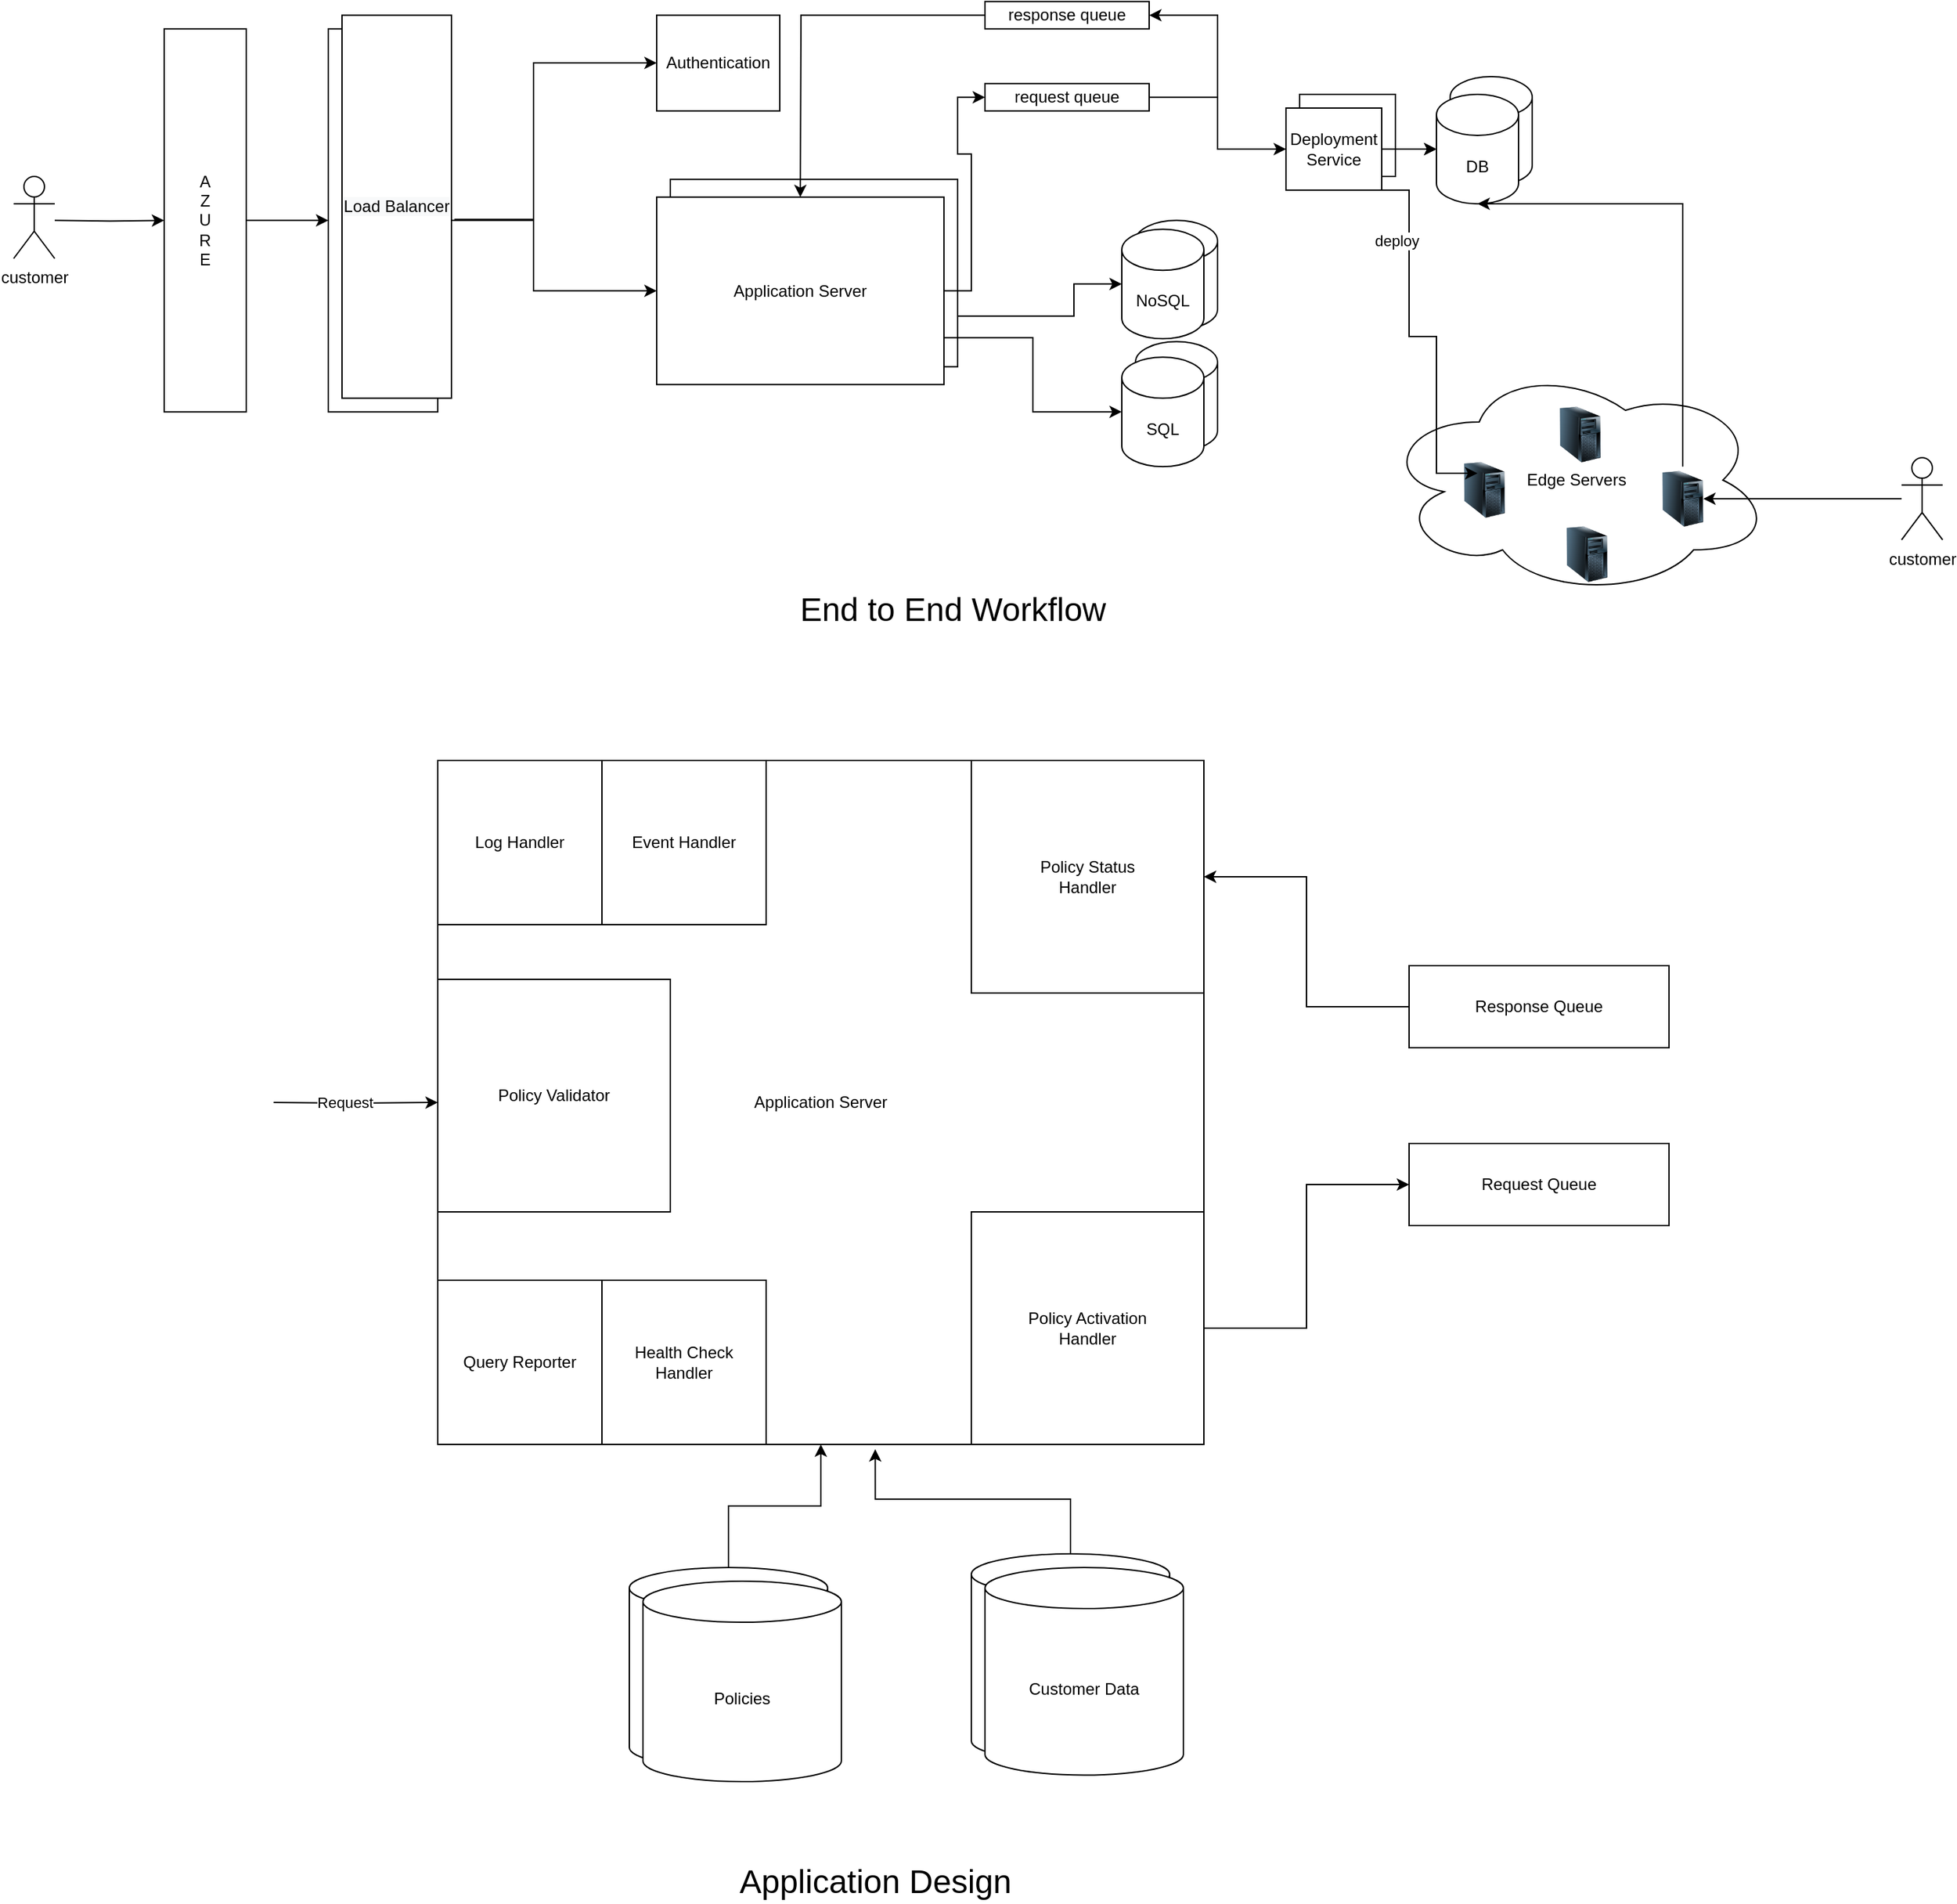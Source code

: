 <mxfile version="14.6.13" type="device"><diagram id="DDabtwhCkGQsuAGzzWiz" name="Page-1"><mxGraphModel dx="1638" dy="864" grid="1" gridSize="10" guides="1" tooltips="1" connect="1" arrows="1" fold="1" page="1" pageScale="1" pageWidth="850" pageHeight="1100" math="0" shadow="0"><root><mxCell id="0"/><mxCell id="1" parent="0"/><mxCell id="qtkcZJLEnSwJ4qg-AnFg-44" style="edgeStyle=orthogonalEdgeStyle;rounded=0;orthogonalLoop=1;jettySize=auto;html=1;entryX=0;entryY=0.5;entryDx=0;entryDy=0;exitX=1;exitY=0.5;exitDx=0;exitDy=0;" edge="1" parent="1" source="qtkcZJLEnSwJ4qg-AnFg-23" target="qtkcZJLEnSwJ4qg-AnFg-43"><mxGeometry relative="1" as="geometry"/></mxCell><mxCell id="qtkcZJLEnSwJ4qg-AnFg-19" value="Application Server" style="rounded=0;whiteSpace=wrap;html=1;" vertex="1" parent="1"><mxGeometry x="600" y="710" width="560" height="500" as="geometry"/></mxCell><mxCell id="qtkcZJLEnSwJ4qg-AnFg-13" value="NoSQL" style="shape=cylinder3;whiteSpace=wrap;html=1;boundedLbl=1;backgroundOutline=1;size=15;" vertex="1" parent="1"><mxGeometry x="1110" y="315.14" width="60" height="80" as="geometry"/></mxCell><mxCell id="qtkcZJLEnSwJ4qg-AnFg-12" value="SQL" style="shape=cylinder3;whiteSpace=wrap;html=1;boundedLbl=1;backgroundOutline=1;size=15;" vertex="1" parent="1"><mxGeometry x="1110" y="403.78" width="60" height="80" as="geometry"/></mxCell><mxCell id="G1LZlZCcapTmqLtA_nSx-52" value="Authentication" style="rounded=0;whiteSpace=wrap;html=1;" parent="1" vertex="1"><mxGeometry x="760" y="165.14" width="90" height="70" as="geometry"/></mxCell><mxCell id="G1LZlZCcapTmqLtA_nSx-33" value="DB" style="shape=cylinder3;whiteSpace=wrap;html=1;boundedLbl=1;backgroundOutline=1;size=15;" parent="1" vertex="1"><mxGeometry x="1340" y="210" width="60" height="80" as="geometry"/></mxCell><mxCell id="G1LZlZCcapTmqLtA_nSx-31" value="" style="rounded=0;whiteSpace=wrap;html=1;" parent="1" vertex="1"><mxGeometry x="1230" y="223" width="70" height="60" as="geometry"/></mxCell><mxCell id="G1LZlZCcapTmqLtA_nSx-44" style="edgeStyle=orthogonalEdgeStyle;rounded=0;orthogonalLoop=1;jettySize=auto;html=1;exitX=1;exitY=0.75;exitDx=0;exitDy=0;entryX=0;entryY=0.5;entryDx=0;entryDy=0;entryPerimeter=0;" parent="1" source="G1LZlZCcapTmqLtA_nSx-30" target="G1LZlZCcapTmqLtA_nSx-42" edge="1"><mxGeometry relative="1" as="geometry"><Array as="points"><mxPoint x="1065" y="385.14"/><mxPoint x="1065" y="361.14"/></Array></mxGeometry></mxCell><mxCell id="G1LZlZCcapTmqLtA_nSx-30" value="Application Server" style="rounded=0;whiteSpace=wrap;html=1;" parent="1" vertex="1"><mxGeometry x="770" y="285.14" width="210" height="137" as="geometry"/></mxCell><mxCell id="5-Lr8nOlObtWvdLBtVmA-45" value="Edge Servers" style="ellipse;shape=cloud;whiteSpace=wrap;html=1;" parent="1" vertex="1"><mxGeometry x="1290" y="420" width="285" height="170" as="geometry"/></mxCell><mxCell id="5-Lr8nOlObtWvdLBtVmA-13" style="edgeStyle=orthogonalEdgeStyle;rounded=0;orthogonalLoop=1;jettySize=auto;html=1;entryX=0;entryY=0.5;entryDx=0;entryDy=0;" parent="1" source="5-Lr8nOlObtWvdLBtVmA-4" target="5-Lr8nOlObtWvdLBtVmA-12" edge="1"><mxGeometry relative="1" as="geometry"/></mxCell><mxCell id="5-Lr8nOlObtWvdLBtVmA-4" value="A&lt;br&gt;Z&lt;br&gt;U&lt;br&gt;R&lt;br&gt;E" style="rounded=0;whiteSpace=wrap;html=1;" parent="1" vertex="1"><mxGeometry x="400" y="175.14" width="60" height="280" as="geometry"/></mxCell><mxCell id="5-Lr8nOlObtWvdLBtVmA-9" style="edgeStyle=orthogonalEdgeStyle;rounded=0;orthogonalLoop=1;jettySize=auto;html=1;entryX=0;entryY=0.5;entryDx=0;entryDy=0;" parent="1" target="5-Lr8nOlObtWvdLBtVmA-4" edge="1"><mxGeometry relative="1" as="geometry"><mxPoint x="320" y="315.14" as="sourcePoint"/></mxGeometry></mxCell><mxCell id="5-Lr8nOlObtWvdLBtVmA-5" value="customer" style="shape=umlActor;verticalLabelPosition=bottom;verticalAlign=top;html=1;outlineConnect=0;" parent="1" vertex="1"><mxGeometry x="290" y="283" width="30" height="60" as="geometry"/></mxCell><mxCell id="5-Lr8nOlObtWvdLBtVmA-34" style="edgeStyle=orthogonalEdgeStyle;rounded=0;orthogonalLoop=1;jettySize=auto;html=1;entryX=0;entryY=0.5;entryDx=0;entryDy=0;" parent="1" source="5-Lr8nOlObtWvdLBtVmA-11" target="5-Lr8nOlObtWvdLBtVmA-31" edge="1"><mxGeometry relative="1" as="geometry"/></mxCell><mxCell id="G1LZlZCcapTmqLtA_nSx-47" style="edgeStyle=orthogonalEdgeStyle;rounded=0;orthogonalLoop=1;jettySize=auto;html=1;exitX=1;exitY=0.75;exitDx=0;exitDy=0;" parent="1" source="5-Lr8nOlObtWvdLBtVmA-11" target="G1LZlZCcapTmqLtA_nSx-43" edge="1"><mxGeometry relative="1" as="geometry"/></mxCell><mxCell id="5-Lr8nOlObtWvdLBtVmA-11" value="Application Server" style="rounded=0;whiteSpace=wrap;html=1;" parent="1" vertex="1"><mxGeometry x="760" y="298.14" width="210" height="137" as="geometry"/></mxCell><mxCell id="5-Lr8nOlObtWvdLBtVmA-56" style="edgeStyle=orthogonalEdgeStyle;rounded=0;orthogonalLoop=1;jettySize=auto;html=1;exitX=1;exitY=0.5;exitDx=0;exitDy=0;entryX=0;entryY=0.5;entryDx=0;entryDy=0;" parent="1" source="5-Lr8nOlObtWvdLBtVmA-12" target="G1LZlZCcapTmqLtA_nSx-52" edge="1"><mxGeometry relative="1" as="geometry"><mxPoint x="780.0" y="130.14" as="targetPoint"/><Array as="points"><mxPoint x="670" y="315"/><mxPoint x="670" y="200"/><mxPoint x="760" y="200"/></Array></mxGeometry></mxCell><mxCell id="5-Lr8nOlObtWvdLBtVmA-12" value="OPEN&lt;br&gt;API&lt;br&gt;SERVICE" style="rounded=0;whiteSpace=wrap;html=1;" parent="1" vertex="1"><mxGeometry x="520" y="175.14" width="80" height="280" as="geometry"/></mxCell><mxCell id="5-Lr8nOlObtWvdLBtVmA-38" style="edgeStyle=orthogonalEdgeStyle;rounded=0;orthogonalLoop=1;jettySize=auto;html=1;entryX=1;entryY=0.5;entryDx=0;entryDy=0;" parent="1" source="5-Lr8nOlObtWvdLBtVmA-23" target="5-Lr8nOlObtWvdLBtVmA-37" edge="1"><mxGeometry relative="1" as="geometry"/></mxCell><mxCell id="5-Lr8nOlObtWvdLBtVmA-43" style="edgeStyle=orthogonalEdgeStyle;rounded=0;orthogonalLoop=1;jettySize=auto;html=1;entryX=0;entryY=0.5;entryDx=0;entryDy=0;entryPerimeter=0;" parent="1" source="5-Lr8nOlObtWvdLBtVmA-23" target="5-Lr8nOlObtWvdLBtVmA-42" edge="1"><mxGeometry relative="1" as="geometry"/></mxCell><mxCell id="G1LZlZCcapTmqLtA_nSx-32" value="" style="edgeStyle=orthogonalEdgeStyle;rounded=0;orthogonalLoop=1;jettySize=auto;html=1;" parent="1" source="5-Lr8nOlObtWvdLBtVmA-23" target="5-Lr8nOlObtWvdLBtVmA-42" edge="1"><mxGeometry relative="1" as="geometry"/></mxCell><mxCell id="5-Lr8nOlObtWvdLBtVmA-23" value="Deployment&lt;br&gt;Service" style="rounded=0;whiteSpace=wrap;html=1;" parent="1" vertex="1"><mxGeometry x="1220" y="233" width="70" height="60" as="geometry"/></mxCell><mxCell id="5-Lr8nOlObtWvdLBtVmA-36" style="edgeStyle=orthogonalEdgeStyle;rounded=0;orthogonalLoop=1;jettySize=auto;html=1;entryX=0;entryY=0.5;entryDx=0;entryDy=0;" parent="1" source="5-Lr8nOlObtWvdLBtVmA-31" target="5-Lr8nOlObtWvdLBtVmA-23" edge="1"><mxGeometry relative="1" as="geometry"/></mxCell><mxCell id="5-Lr8nOlObtWvdLBtVmA-31" value="request queue" style="rounded=0;whiteSpace=wrap;html=1;" parent="1" vertex="1"><mxGeometry x="1000" y="215.14" width="120" height="20" as="geometry"/></mxCell><mxCell id="5-Lr8nOlObtWvdLBtVmA-32" style="edgeStyle=orthogonalEdgeStyle;rounded=0;orthogonalLoop=1;jettySize=auto;html=1;exitX=0.5;exitY=1;exitDx=0;exitDy=0;" parent="1" source="5-Lr8nOlObtWvdLBtVmA-31" target="5-Lr8nOlObtWvdLBtVmA-31" edge="1"><mxGeometry relative="1" as="geometry"/></mxCell><mxCell id="5-Lr8nOlObtWvdLBtVmA-39" style="edgeStyle=orthogonalEdgeStyle;rounded=0;orthogonalLoop=1;jettySize=auto;html=1;exitX=0;exitY=0.5;exitDx=0;exitDy=0;" parent="1" source="5-Lr8nOlObtWvdLBtVmA-37" edge="1"><mxGeometry relative="1" as="geometry"><mxPoint x="865" y="298.14" as="targetPoint"/></mxGeometry></mxCell><mxCell id="5-Lr8nOlObtWvdLBtVmA-37" value="response queue" style="rounded=0;whiteSpace=wrap;html=1;" parent="1" vertex="1"><mxGeometry x="1000" y="155.14" width="120" height="20" as="geometry"/></mxCell><mxCell id="5-Lr8nOlObtWvdLBtVmA-42" value="DB" style="shape=cylinder3;whiteSpace=wrap;html=1;boundedLbl=1;backgroundOutline=1;size=15;" parent="1" vertex="1"><mxGeometry x="1330" y="223" width="60" height="80" as="geometry"/></mxCell><mxCell id="5-Lr8nOlObtWvdLBtVmA-46" value="" style="image;html=1;image=img/lib/clip_art/computers/Server_Tower_128x128.png" parent="1" vertex="1"><mxGeometry x="1350" y="488.64" width="30" height="47" as="geometry"/></mxCell><mxCell id="5-Lr8nOlObtWvdLBtVmA-47" value="" style="image;html=1;image=img/lib/clip_art/computers/Server_Tower_128x128.png" parent="1" vertex="1"><mxGeometry x="1420" y="448.14" width="30" height="47" as="geometry"/></mxCell><mxCell id="G1LZlZCcapTmqLtA_nSx-10" style="edgeStyle=orthogonalEdgeStyle;rounded=0;orthogonalLoop=1;jettySize=auto;html=1;entryX=0.5;entryY=1;entryDx=0;entryDy=0;entryPerimeter=0;" parent="1" source="5-Lr8nOlObtWvdLBtVmA-48" target="5-Lr8nOlObtWvdLBtVmA-42" edge="1"><mxGeometry relative="1" as="geometry"><mxPoint x="1460" y="340" as="targetPoint"/><Array as="points"><mxPoint x="1510" y="303"/></Array></mxGeometry></mxCell><mxCell id="5-Lr8nOlObtWvdLBtVmA-48" value="" style="image;html=1;image=img/lib/clip_art/computers/Server_Tower_128x128.png" parent="1" vertex="1"><mxGeometry x="1495" y="495.14" width="30" height="47" as="geometry"/></mxCell><mxCell id="5-Lr8nOlObtWvdLBtVmA-49" value="" style="image;html=1;image=img/lib/clip_art/computers/Server_Tower_128x128.png" parent="1" vertex="1"><mxGeometry x="1425" y="535.64" width="30" height="47" as="geometry"/></mxCell><mxCell id="G1LZlZCcapTmqLtA_nSx-22" style="edgeStyle=orthogonalEdgeStyle;rounded=0;orthogonalLoop=1;jettySize=auto;html=1;entryX=1;entryY=0.5;entryDx=0;entryDy=0;" parent="1" source="G1LZlZCcapTmqLtA_nSx-21" target="5-Lr8nOlObtWvdLBtVmA-48" edge="1"><mxGeometry relative="1" as="geometry"/></mxCell><mxCell id="G1LZlZCcapTmqLtA_nSx-21" value="customer" style="shape=umlActor;verticalLabelPosition=bottom;verticalAlign=top;html=1;outlineConnect=0;" parent="1" vertex="1"><mxGeometry x="1670" y="488.64" width="30" height="60" as="geometry"/></mxCell><mxCell id="G1LZlZCcapTmqLtA_nSx-42" value="NoSQL" style="shape=cylinder3;whiteSpace=wrap;html=1;boundedLbl=1;backgroundOutline=1;size=15;" parent="1" vertex="1"><mxGeometry x="1100" y="321.64" width="60" height="80" as="geometry"/></mxCell><mxCell id="G1LZlZCcapTmqLtA_nSx-43" value="SQL" style="shape=cylinder3;whiteSpace=wrap;html=1;boundedLbl=1;backgroundOutline=1;size=15;" parent="1" vertex="1"><mxGeometry x="1100" y="415.14" width="60" height="80" as="geometry"/></mxCell><mxCell id="qtkcZJLEnSwJ4qg-AnFg-6" style="edgeStyle=orthogonalEdgeStyle;rounded=0;orthogonalLoop=1;jettySize=auto;html=1;entryX=0;entryY=0.5;entryDx=0;entryDy=0;exitX=1.027;exitY=0.533;exitDx=0;exitDy=0;exitPerimeter=0;" edge="1" parent="1" source="G1LZlZCcapTmqLtA_nSx-50" target="5-Lr8nOlObtWvdLBtVmA-11"><mxGeometry relative="1" as="geometry"><Array as="points"><mxPoint x="670" y="314.14"/><mxPoint x="670" y="367.14"/></Array></mxGeometry></mxCell><mxCell id="G1LZlZCcapTmqLtA_nSx-50" value="&lt;span style=&quot;color: rgb(0 , 0 , 0) ; font-family: &amp;#34;helvetica&amp;#34; ; font-size: 12px ; font-style: normal ; font-weight: 400 ; letter-spacing: normal ; text-align: center ; text-indent: 0px ; text-transform: none ; word-spacing: 0px ; background-color: rgb(248 , 249 , 250) ; display: inline ; float: none&quot;&gt;Load Balancer&lt;/span&gt;" style="rounded=0;whiteSpace=wrap;html=1;" parent="1" vertex="1"><mxGeometry x="530" y="165.14" width="80" height="280" as="geometry"/></mxCell><mxCell id="G1LZlZCcapTmqLtA_nSx-57" style="edgeStyle=orthogonalEdgeStyle;rounded=0;orthogonalLoop=1;jettySize=auto;html=1;exitX=0.5;exitY=1;exitDx=0;exitDy=0;" parent="1" source="5-Lr8nOlObtWvdLBtVmA-23" edge="1"><mxGeometry relative="1" as="geometry"><Array as="points"><mxPoint x="1310" y="293"/><mxPoint x="1310" y="400"/><mxPoint x="1330" y="400"/><mxPoint x="1330" y="500"/></Array><mxPoint x="1265.0" y="303" as="sourcePoint"/><mxPoint x="1360" y="500" as="targetPoint"/></mxGeometry></mxCell><mxCell id="G1LZlZCcapTmqLtA_nSx-58" value="deploy&amp;nbsp; &amp;nbsp; &amp;nbsp;&amp;nbsp;" style="edgeLabel;html=1;align=center;verticalAlign=middle;resizable=0;points=[];" parent="G1LZlZCcapTmqLtA_nSx-57" vertex="1" connectable="0"><mxGeometry x="-0.403" y="-5" relative="1" as="geometry"><mxPoint x="5" y="-1" as="offset"/></mxGeometry></mxCell><mxCell id="qtkcZJLEnSwJ4qg-AnFg-23" value="Policy Activation&lt;br&gt;Handler" style="whiteSpace=wrap;html=1;aspect=fixed;" vertex="1" parent="1"><mxGeometry x="990" y="1040" width="170" height="170" as="geometry"/></mxCell><mxCell id="qtkcZJLEnSwJ4qg-AnFg-24" value="Policy Status&lt;br&gt;Handler" style="whiteSpace=wrap;html=1;aspect=fixed;" vertex="1" parent="1"><mxGeometry x="990" y="710" width="170" height="170" as="geometry"/></mxCell><mxCell id="qtkcZJLEnSwJ4qg-AnFg-25" value="&lt;font style=&quot;font-size: 24px&quot;&gt;End to End Workflow&amp;nbsp;&lt;/font&gt;" style="text;html=1;strokeColor=none;fillColor=none;align=center;verticalAlign=middle;whiteSpace=wrap;rounded=0;" vertex="1" parent="1"><mxGeometry x="810" y="590" width="340" height="20" as="geometry"/></mxCell><mxCell id="qtkcZJLEnSwJ4qg-AnFg-26" value="&lt;font style=&quot;font-size: 24px&quot;&gt;Application Design&lt;/font&gt;" style="text;html=1;strokeColor=none;fillColor=none;align=center;verticalAlign=middle;whiteSpace=wrap;rounded=0;" vertex="1" parent="1"><mxGeometry x="750" y="1520" width="340" height="20" as="geometry"/></mxCell><mxCell id="qtkcZJLEnSwJ4qg-AnFg-28" value="Log Handler" style="whiteSpace=wrap;html=1;aspect=fixed;" vertex="1" parent="1"><mxGeometry x="600" y="710" width="120" height="120" as="geometry"/></mxCell><mxCell id="qtkcZJLEnSwJ4qg-AnFg-30" value="Event Handler" style="whiteSpace=wrap;html=1;aspect=fixed;" vertex="1" parent="1"><mxGeometry x="720" y="710" width="120" height="120" as="geometry"/></mxCell><mxCell id="qtkcZJLEnSwJ4qg-AnFg-36" style="edgeStyle=orthogonalEdgeStyle;rounded=0;orthogonalLoop=1;jettySize=auto;html=1;entryX=0.5;entryY=1;entryDx=0;entryDy=0;" edge="1" parent="1" source="qtkcZJLEnSwJ4qg-AnFg-31" target="qtkcZJLEnSwJ4qg-AnFg-19"><mxGeometry relative="1" as="geometry"/></mxCell><mxCell id="qtkcZJLEnSwJ4qg-AnFg-31" value="NoSQL" style="shape=cylinder3;whiteSpace=wrap;html=1;boundedLbl=1;backgroundOutline=1;size=15;" vertex="1" parent="1"><mxGeometry x="740" y="1300" width="145" height="146.5" as="geometry"/></mxCell><mxCell id="qtkcZJLEnSwJ4qg-AnFg-35" style="edgeStyle=orthogonalEdgeStyle;rounded=0;orthogonalLoop=1;jettySize=auto;html=1;entryX=0.571;entryY=1.007;entryDx=0;entryDy=0;entryPerimeter=0;" edge="1" parent="1" source="qtkcZJLEnSwJ4qg-AnFg-32" target="qtkcZJLEnSwJ4qg-AnFg-19"><mxGeometry relative="1" as="geometry"><mxPoint x="990" y="1210" as="targetPoint"/></mxGeometry></mxCell><mxCell id="qtkcZJLEnSwJ4qg-AnFg-32" value="SQL" style="shape=cylinder3;whiteSpace=wrap;html=1;boundedLbl=1;backgroundOutline=1;size=15;" vertex="1" parent="1"><mxGeometry x="990" y="1290" width="145" height="151.75" as="geometry"/></mxCell><mxCell id="qtkcZJLEnSwJ4qg-AnFg-34" value="" style="edgeStyle=orthogonalEdgeStyle;rounded=0;orthogonalLoop=1;jettySize=auto;html=1;" edge="1" parent="1" target="qtkcZJLEnSwJ4qg-AnFg-19"><mxGeometry relative="1" as="geometry"><mxPoint x="480" y="960" as="sourcePoint"/></mxGeometry></mxCell><mxCell id="qtkcZJLEnSwJ4qg-AnFg-53" value="Request" style="edgeLabel;html=1;align=center;verticalAlign=middle;resizable=0;points=[];" vertex="1" connectable="0" parent="qtkcZJLEnSwJ4qg-AnFg-34"><mxGeometry x="-0.144" y="1" relative="1" as="geometry"><mxPoint as="offset"/></mxGeometry></mxCell><mxCell id="qtkcZJLEnSwJ4qg-AnFg-47" style="edgeStyle=orthogonalEdgeStyle;rounded=0;orthogonalLoop=1;jettySize=auto;html=1;" edge="1" parent="1" source="qtkcZJLEnSwJ4qg-AnFg-42" target="qtkcZJLEnSwJ4qg-AnFg-24"><mxGeometry relative="1" as="geometry"/></mxCell><mxCell id="qtkcZJLEnSwJ4qg-AnFg-42" value="Response Queue" style="rounded=0;whiteSpace=wrap;html=1;" vertex="1" parent="1"><mxGeometry x="1310" y="860" width="190" height="60" as="geometry"/></mxCell><mxCell id="qtkcZJLEnSwJ4qg-AnFg-43" value="Request Queue" style="rounded=0;whiteSpace=wrap;html=1;" vertex="1" parent="1"><mxGeometry x="1310" y="990" width="190" height="60" as="geometry"/></mxCell><mxCell id="qtkcZJLEnSwJ4qg-AnFg-48" value="Query Reporter" style="whiteSpace=wrap;html=1;aspect=fixed;" vertex="1" parent="1"><mxGeometry x="600" y="1090" width="120" height="120" as="geometry"/></mxCell><mxCell id="qtkcZJLEnSwJ4qg-AnFg-49" value="Health Check&lt;br&gt;Handler" style="whiteSpace=wrap;html=1;aspect=fixed;" vertex="1" parent="1"><mxGeometry x="720" y="1090" width="120" height="120" as="geometry"/></mxCell><mxCell id="qtkcZJLEnSwJ4qg-AnFg-50" value="Policies" style="shape=cylinder3;whiteSpace=wrap;html=1;boundedLbl=1;backgroundOutline=1;size=15;" vertex="1" parent="1"><mxGeometry x="750" y="1310" width="145" height="146.5" as="geometry"/></mxCell><mxCell id="qtkcZJLEnSwJ4qg-AnFg-51" value="Customer Data" style="shape=cylinder3;whiteSpace=wrap;html=1;boundedLbl=1;backgroundOutline=1;size=15;" vertex="1" parent="1"><mxGeometry x="1000" y="1300" width="145" height="151.75" as="geometry"/></mxCell><mxCell id="qtkcZJLEnSwJ4qg-AnFg-54" value="Policy Validator" style="whiteSpace=wrap;html=1;aspect=fixed;" vertex="1" parent="1"><mxGeometry x="600" y="870" width="170" height="170" as="geometry"/></mxCell></root></mxGraphModel></diagram></mxfile>